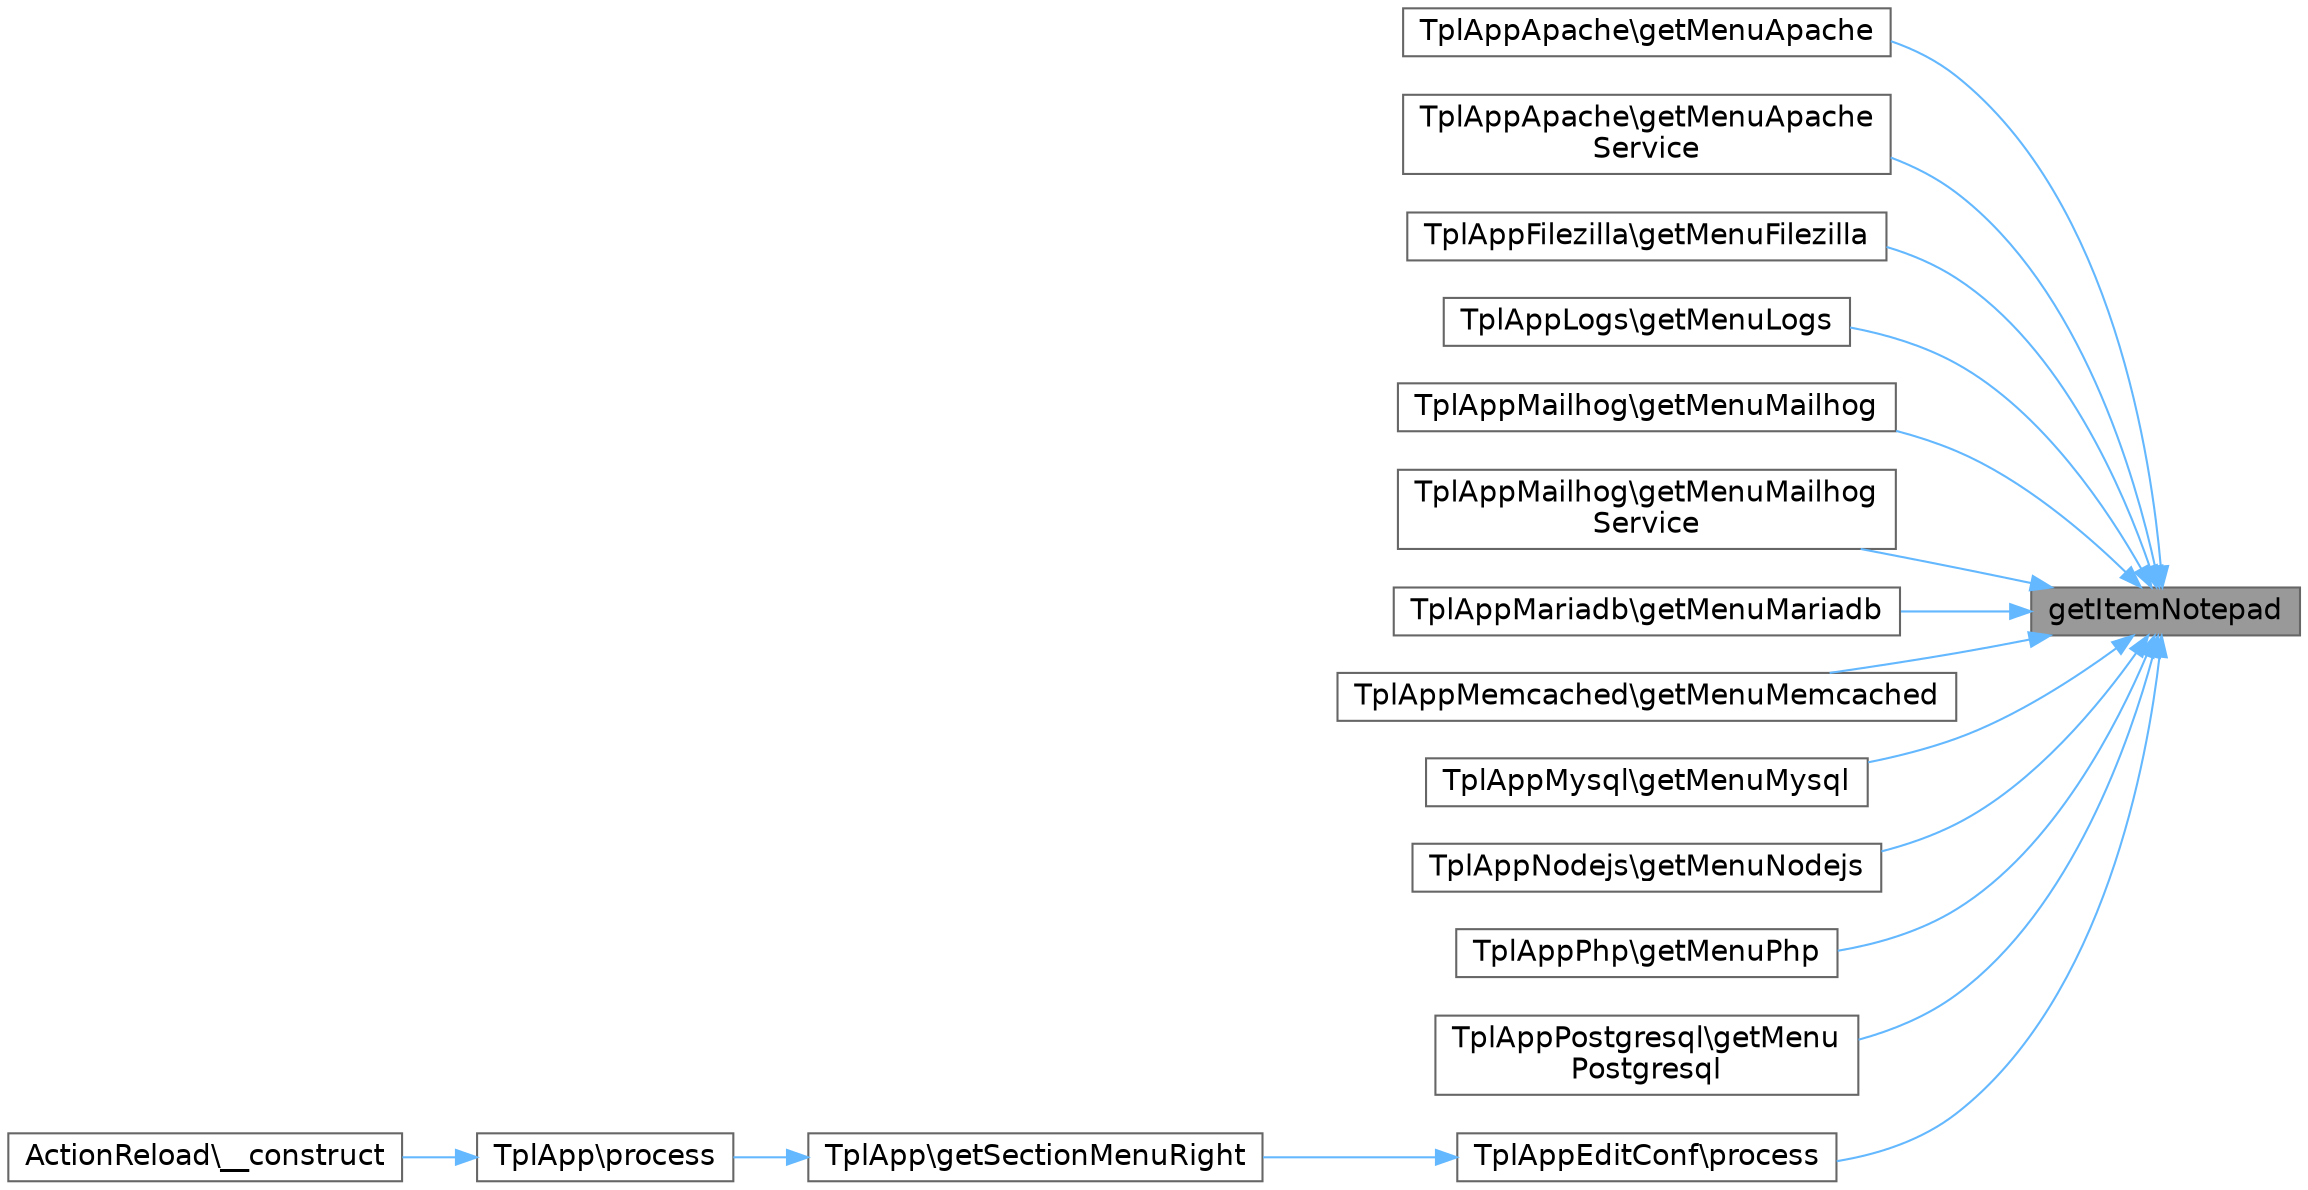 digraph "getItemNotepad"
{
 // LATEX_PDF_SIZE
  bgcolor="transparent";
  edge [fontname=Helvetica,fontsize=14,labelfontname=Helvetica,labelfontsize=14];
  node [fontname=Helvetica,fontsize=14,shape=box,height=0.2,width=0.4];
  rankdir="RL";
  Node1 [id="Node000001",label="getItemNotepad",height=0.2,width=0.4,color="gray40", fillcolor="grey60", style="filled", fontcolor="black",tooltip=" "];
  Node1 -> Node2 [id="edge1_Node000001_Node000002",dir="back",color="steelblue1",style="solid",tooltip=" "];
  Node2 [id="Node000002",label="TplAppApache\\getMenuApache",height=0.2,width=0.4,color="grey40", fillcolor="white", style="filled",URL="$d9/d51/classTplAppApache.html#a3e419c49a19865d7a04e1fad12ad9330",tooltip=" "];
  Node1 -> Node3 [id="edge2_Node000001_Node000003",dir="back",color="steelblue1",style="solid",tooltip=" "];
  Node3 [id="Node000003",label="TplAppApache\\getMenuApache\lService",height=0.2,width=0.4,color="grey40", fillcolor="white", style="filled",URL="$d9/d51/classTplAppApache.html#ae3f37e9e7665b6897e0d8e75e54d98e4",tooltip=" "];
  Node1 -> Node4 [id="edge3_Node000001_Node000004",dir="back",color="steelblue1",style="solid",tooltip=" "];
  Node4 [id="Node000004",label="TplAppFilezilla\\getMenuFilezilla",height=0.2,width=0.4,color="grey40", fillcolor="white", style="filled",URL="$d0/d23/classTplAppFilezilla.html#a10c27530edc1a460355637d330e2c609",tooltip=" "];
  Node1 -> Node5 [id="edge4_Node000001_Node000005",dir="back",color="steelblue1",style="solid",tooltip=" "];
  Node5 [id="Node000005",label="TplAppLogs\\getMenuLogs",height=0.2,width=0.4,color="grey40", fillcolor="white", style="filled",URL="$d2/d2a/classTplAppLogs.html#a753d4552630b3aa5c2c939f291c47e3a",tooltip=" "];
  Node1 -> Node6 [id="edge5_Node000001_Node000006",dir="back",color="steelblue1",style="solid",tooltip=" "];
  Node6 [id="Node000006",label="TplAppMailhog\\getMenuMailhog",height=0.2,width=0.4,color="grey40", fillcolor="white", style="filled",URL="$d4/d8a/classTplAppMailhog.html#a250dbde550f570fae6318621d59d76d4",tooltip=" "];
  Node1 -> Node7 [id="edge6_Node000001_Node000007",dir="back",color="steelblue1",style="solid",tooltip=" "];
  Node7 [id="Node000007",label="TplAppMailhog\\getMenuMailhog\lService",height=0.2,width=0.4,color="grey40", fillcolor="white", style="filled",URL="$d4/d8a/classTplAppMailhog.html#ac5dcc95326288cbfc3743aeb1051756f",tooltip=" "];
  Node1 -> Node8 [id="edge7_Node000001_Node000008",dir="back",color="steelblue1",style="solid",tooltip=" "];
  Node8 [id="Node000008",label="TplAppMariadb\\getMenuMariadb",height=0.2,width=0.4,color="grey40", fillcolor="white", style="filled",URL="$d4/de1/classTplAppMariadb.html#ad53f7fbab9e36efd4c3d63ec90a73512",tooltip=" "];
  Node1 -> Node9 [id="edge8_Node000001_Node000009",dir="back",color="steelblue1",style="solid",tooltip=" "];
  Node9 [id="Node000009",label="TplAppMemcached\\getMenuMemcached",height=0.2,width=0.4,color="grey40", fillcolor="white", style="filled",URL="$d8/dff/classTplAppMemcached.html#a9d1af66259a2fc7e77795a5aadf69628",tooltip=" "];
  Node1 -> Node10 [id="edge9_Node000001_Node000010",dir="back",color="steelblue1",style="solid",tooltip=" "];
  Node10 [id="Node000010",label="TplAppMysql\\getMenuMysql",height=0.2,width=0.4,color="grey40", fillcolor="white", style="filled",URL="$d6/d19/classTplAppMysql.html#a3239c5537b97cef2824d2c9a00abb906",tooltip=" "];
  Node1 -> Node11 [id="edge10_Node000001_Node000011",dir="back",color="steelblue1",style="solid",tooltip=" "];
  Node11 [id="Node000011",label="TplAppNodejs\\getMenuNodejs",height=0.2,width=0.4,color="grey40", fillcolor="white", style="filled",URL="$dc/d32/classTplAppNodejs.html#a02745b2ee80d5c7bc141af8c18b5b015",tooltip=" "];
  Node1 -> Node12 [id="edge11_Node000001_Node000012",dir="back",color="steelblue1",style="solid",tooltip=" "];
  Node12 [id="Node000012",label="TplAppPhp\\getMenuPhp",height=0.2,width=0.4,color="grey40", fillcolor="white", style="filled",URL="$d0/d1a/classTplAppPhp.html#a4cf22d0f866e90f183eb881b1e52f57b",tooltip=" "];
  Node1 -> Node13 [id="edge12_Node000001_Node000013",dir="back",color="steelblue1",style="solid",tooltip=" "];
  Node13 [id="Node000013",label="TplAppPostgresql\\getMenu\lPostgresql",height=0.2,width=0.4,color="grey40", fillcolor="white", style="filled",URL="$d3/d1b/classTplAppPostgresql.html#a7fd978ef4c03807dd34b06326254a391",tooltip=" "];
  Node1 -> Node14 [id="edge13_Node000001_Node000014",dir="back",color="steelblue1",style="solid",tooltip=" "];
  Node14 [id="Node000014",label="TplAppEditConf\\process",height=0.2,width=0.4,color="grey40", fillcolor="white", style="filled",URL="$dd/d85/classTplAppEditConf.html#a5b3838bb1c8bd255aa6f2d5fc48f38d5",tooltip=" "];
  Node14 -> Node15 [id="edge14_Node000014_Node000015",dir="back",color="steelblue1",style="solid",tooltip=" "];
  Node15 [id="Node000015",label="TplApp\\getSectionMenuRight",height=0.2,width=0.4,color="grey40", fillcolor="white", style="filled",URL="$d1/d65/classTplApp.html#a5256365f47e4af250396df59cc770cea",tooltip=" "];
  Node15 -> Node16 [id="edge15_Node000015_Node000016",dir="back",color="steelblue1",style="solid",tooltip=" "];
  Node16 [id="Node000016",label="TplApp\\process",height=0.2,width=0.4,color="grey40", fillcolor="white", style="filled",URL="$d1/d65/classTplApp.html#a5b3838bb1c8bd255aa6f2d5fc48f38d5",tooltip=" "];
  Node16 -> Node17 [id="edge16_Node000016_Node000017",dir="back",color="steelblue1",style="solid",tooltip=" "];
  Node17 [id="Node000017",label="ActionReload\\__construct",height=0.2,width=0.4,color="grey40", fillcolor="white", style="filled",URL="$dd/dea/classActionReload.html#a57b60b4976a2c5d1e40f2d11aa72aa7d",tooltip=" "];
}
